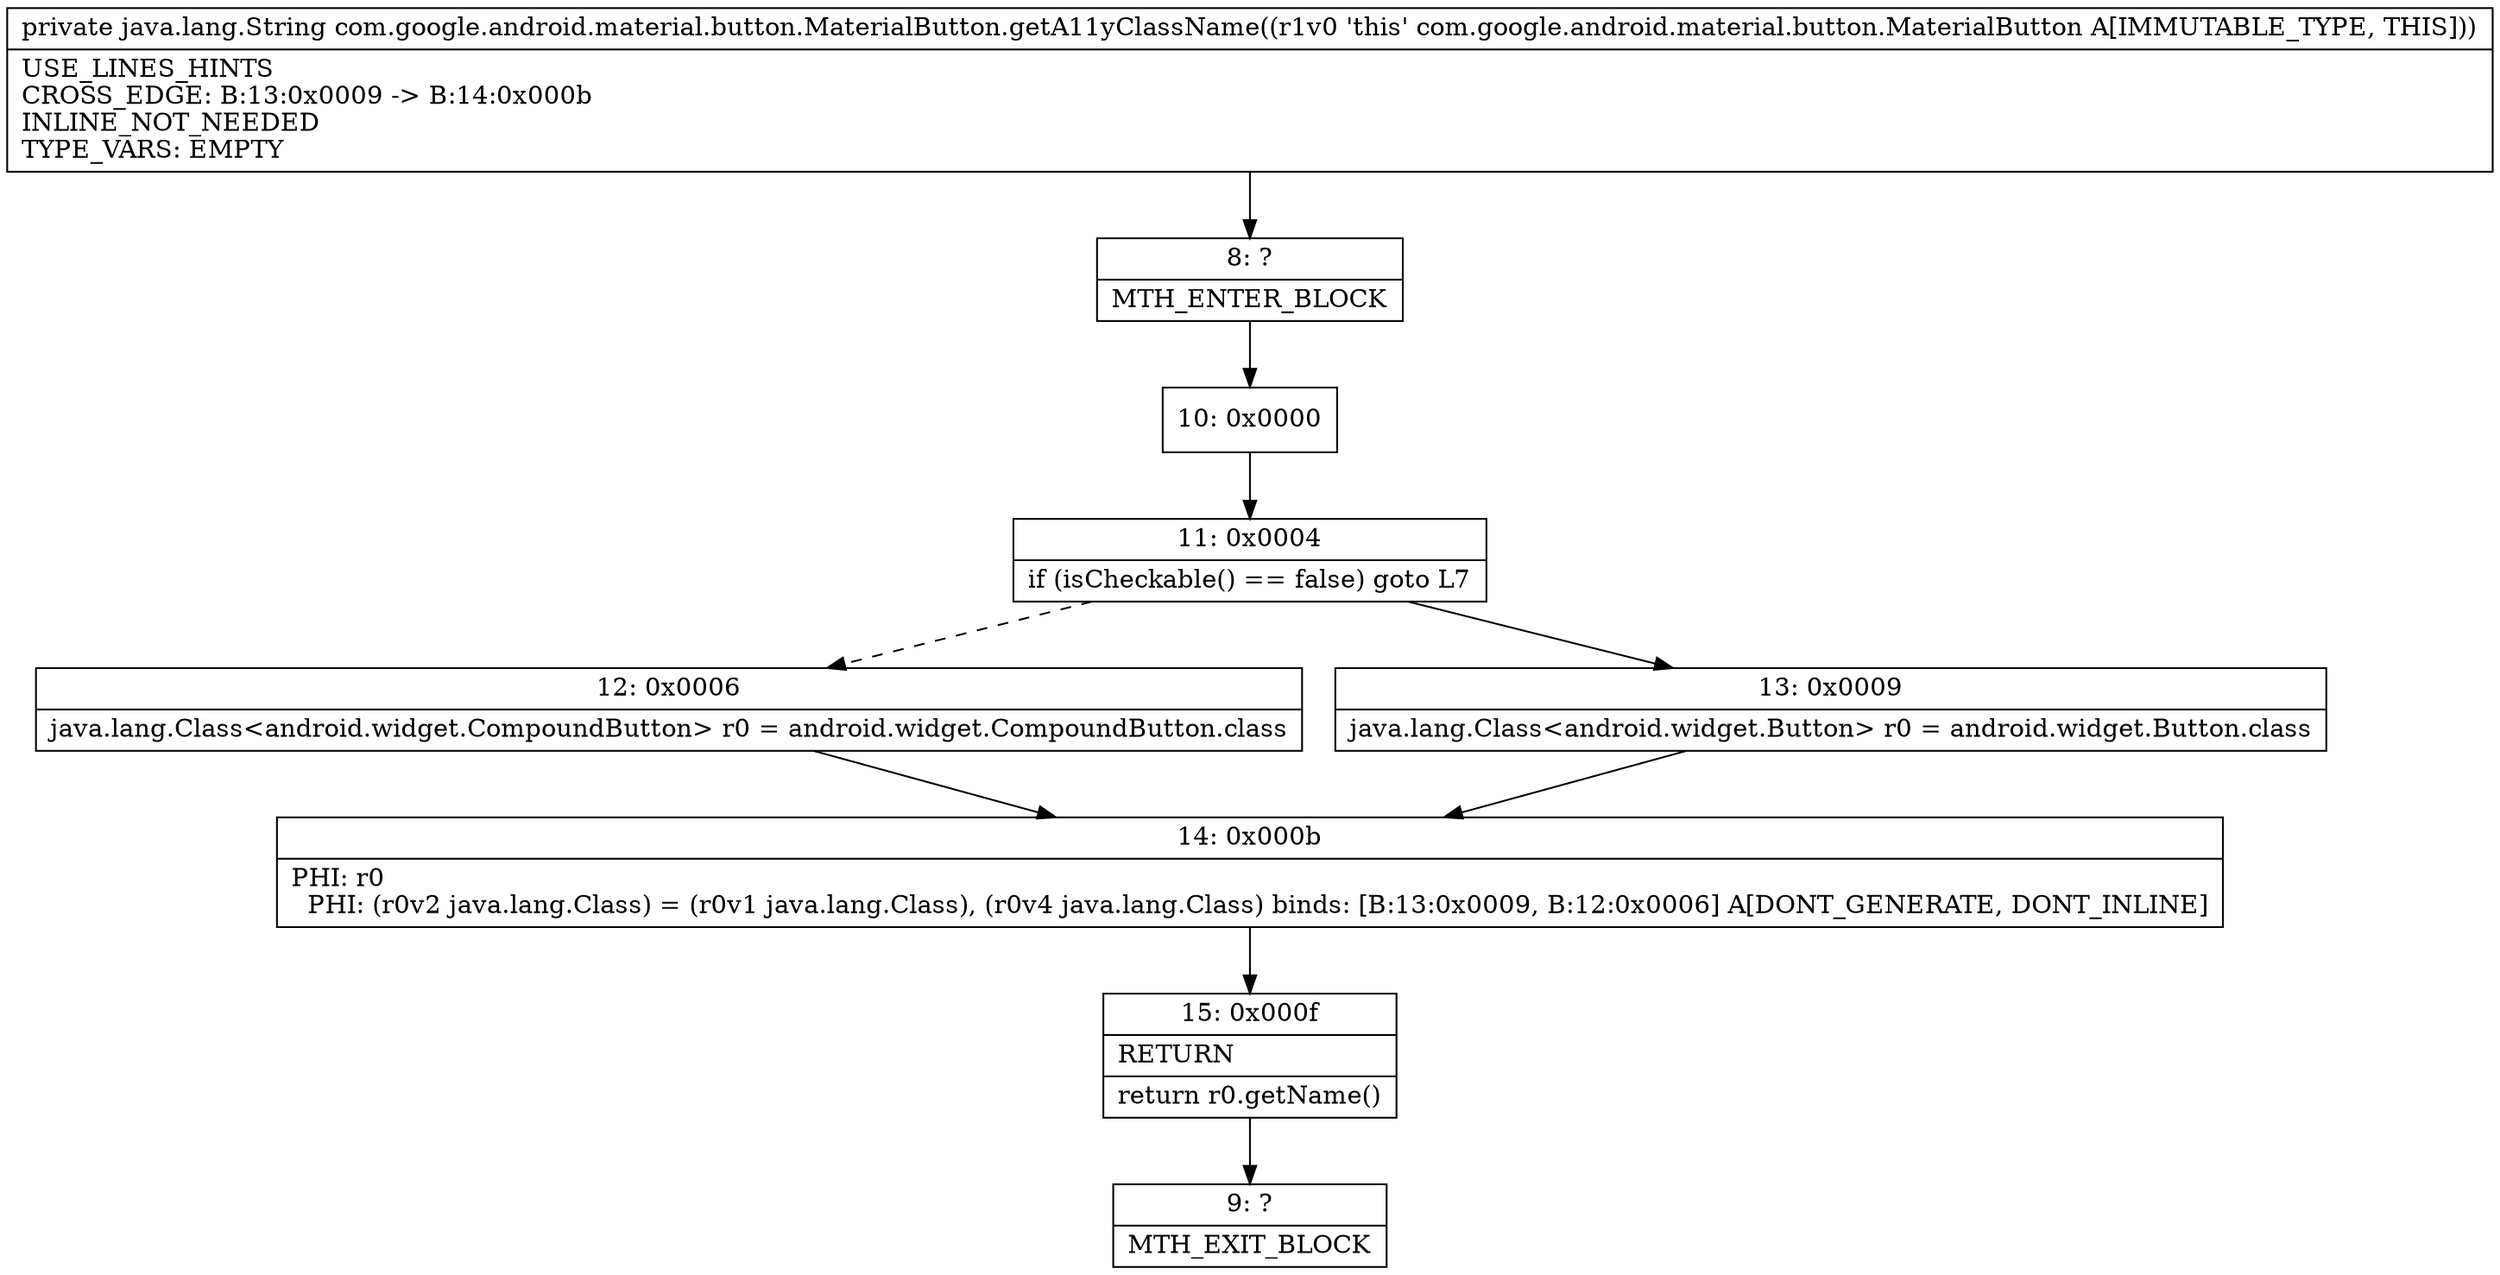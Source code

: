 digraph "CFG forcom.google.android.material.button.MaterialButton.getA11yClassName()Ljava\/lang\/String;" {
Node_8 [shape=record,label="{8\:\ ?|MTH_ENTER_BLOCK\l}"];
Node_10 [shape=record,label="{10\:\ 0x0000}"];
Node_11 [shape=record,label="{11\:\ 0x0004|if (isCheckable() == false) goto L7\l}"];
Node_12 [shape=record,label="{12\:\ 0x0006|java.lang.Class\<android.widget.CompoundButton\> r0 = android.widget.CompoundButton.class\l}"];
Node_14 [shape=record,label="{14\:\ 0x000b|PHI: r0 \l  PHI: (r0v2 java.lang.Class) = (r0v1 java.lang.Class), (r0v4 java.lang.Class) binds: [B:13:0x0009, B:12:0x0006] A[DONT_GENERATE, DONT_INLINE]\l}"];
Node_15 [shape=record,label="{15\:\ 0x000f|RETURN\l|return r0.getName()\l}"];
Node_9 [shape=record,label="{9\:\ ?|MTH_EXIT_BLOCK\l}"];
Node_13 [shape=record,label="{13\:\ 0x0009|java.lang.Class\<android.widget.Button\> r0 = android.widget.Button.class\l}"];
MethodNode[shape=record,label="{private java.lang.String com.google.android.material.button.MaterialButton.getA11yClassName((r1v0 'this' com.google.android.material.button.MaterialButton A[IMMUTABLE_TYPE, THIS]))  | USE_LINES_HINTS\lCROSS_EDGE: B:13:0x0009 \-\> B:14:0x000b\lINLINE_NOT_NEEDED\lTYPE_VARS: EMPTY\l}"];
MethodNode -> Node_8;Node_8 -> Node_10;
Node_10 -> Node_11;
Node_11 -> Node_12[style=dashed];
Node_11 -> Node_13;
Node_12 -> Node_14;
Node_14 -> Node_15;
Node_15 -> Node_9;
Node_13 -> Node_14;
}

